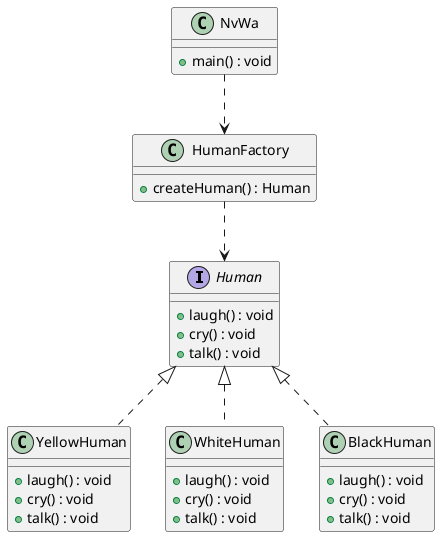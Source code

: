 @startuml

interface Human{
+laugh() : void
+cry() : void
+talk() : void
}

class YellowHuman {
+laugh() : void
+cry() : void
+talk() : void
}

class WhiteHuman {
+laugh() : void
+cry() : void
+talk() : void
}

class BlackHuman {
+laugh() : void
+cry() : void
+talk() : void
}

class HumanFactory{
+createHuman() : Human
}

class NvWa{
+main() : void
}

Human <|.. YellowHuman
Human <|.. WhiteHuman
Human <|.. BlackHuman

HumanFactory ..> Human
NvWa ..> HumanFactory


@enduml